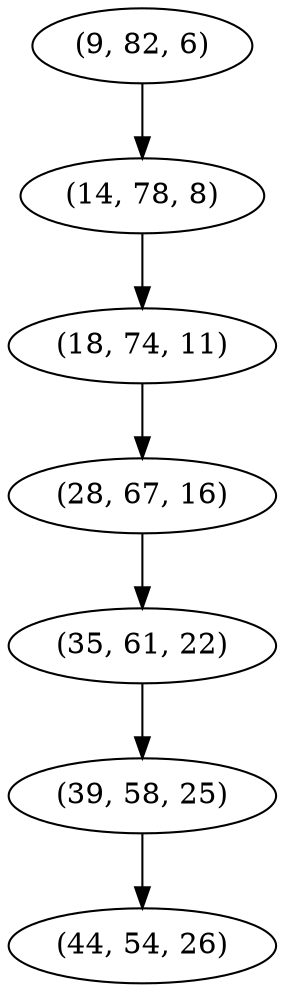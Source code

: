 digraph tree {
    "(9, 82, 6)";
    "(14, 78, 8)";
    "(18, 74, 11)";
    "(28, 67, 16)";
    "(35, 61, 22)";
    "(39, 58, 25)";
    "(44, 54, 26)";
    "(9, 82, 6)" -> "(14, 78, 8)";
    "(14, 78, 8)" -> "(18, 74, 11)";
    "(18, 74, 11)" -> "(28, 67, 16)";
    "(28, 67, 16)" -> "(35, 61, 22)";
    "(35, 61, 22)" -> "(39, 58, 25)";
    "(39, 58, 25)" -> "(44, 54, 26)";
}
